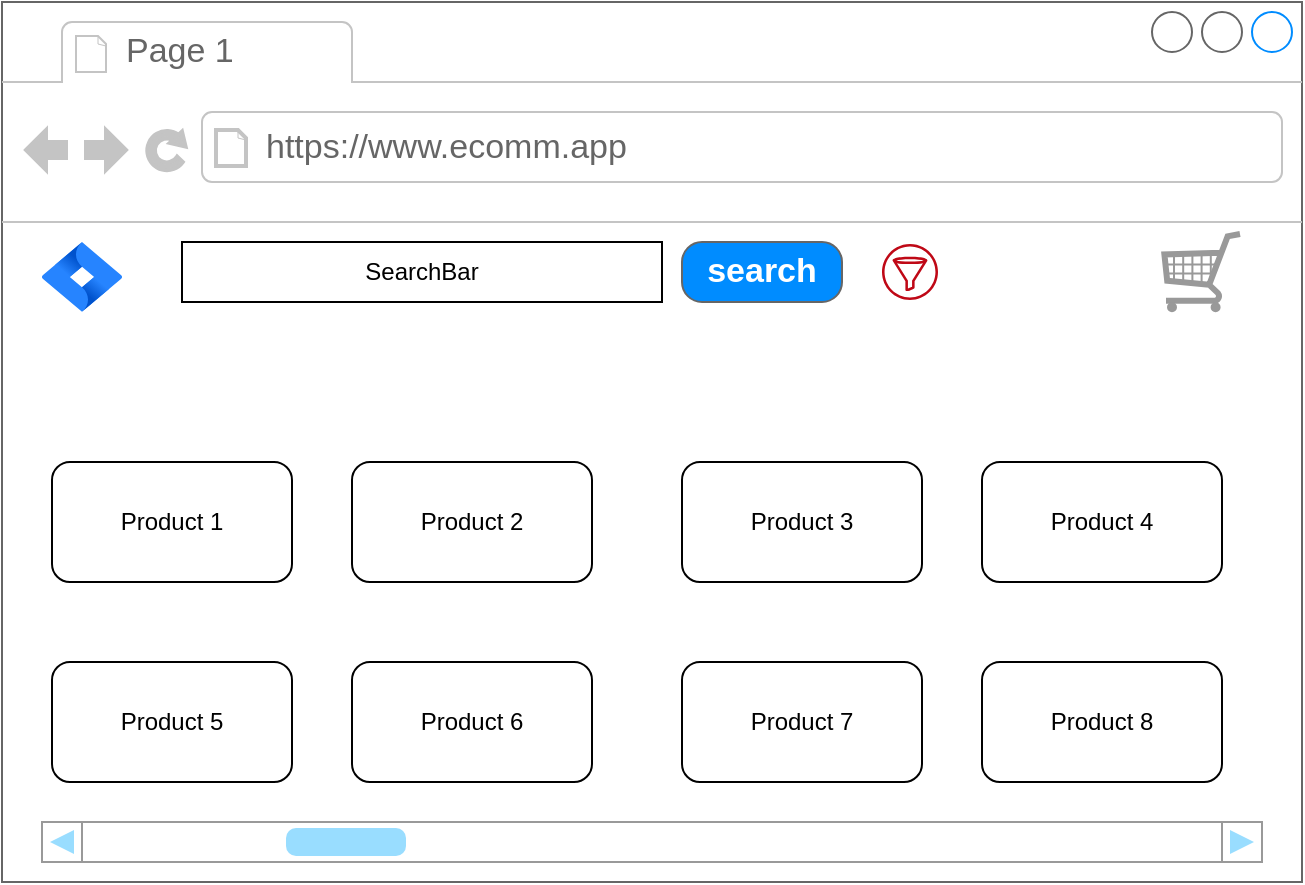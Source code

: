 <mxfile version="21.5.1" type="github" pages="2">
  <diagram id="JVPDP7Z7-6LZJ_HzKc6C" name="Page-2">
    <mxGraphModel dx="880" dy="490" grid="1" gridSize="10" guides="1" tooltips="1" connect="1" arrows="1" fold="1" page="1" pageScale="1" pageWidth="850" pageHeight="1100" math="0" shadow="0">
      <root>
        <mxCell id="0" />
        <mxCell id="1" parent="0" />
        <mxCell id="bgokgozYvS9oOgIlDetf-1" value="" style="strokeWidth=1;shadow=0;dashed=0;align=center;html=1;shape=mxgraph.mockup.containers.browserWindow;rSize=0;strokeColor=#666666;strokeColor2=#008cff;strokeColor3=#c4c4c4;mainText=,;recursiveResize=0;" vertex="1" parent="1">
          <mxGeometry x="50" y="10" width="650" height="440" as="geometry" />
        </mxCell>
        <mxCell id="bgokgozYvS9oOgIlDetf-2" value="Page 1" style="strokeWidth=1;shadow=0;dashed=0;align=center;html=1;shape=mxgraph.mockup.containers.anchor;fontSize=17;fontColor=#666666;align=left;whiteSpace=wrap;" vertex="1" parent="bgokgozYvS9oOgIlDetf-1">
          <mxGeometry x="60" y="12" width="110" height="26" as="geometry" />
        </mxCell>
        <mxCell id="bgokgozYvS9oOgIlDetf-3" value="https://www.ecomm.app" style="strokeWidth=1;shadow=0;dashed=0;align=center;html=1;shape=mxgraph.mockup.containers.anchor;rSize=0;fontSize=17;fontColor=#666666;align=left;" vertex="1" parent="bgokgozYvS9oOgIlDetf-1">
          <mxGeometry x="130" y="60" width="250" height="26" as="geometry" />
        </mxCell>
        <mxCell id="bgokgozYvS9oOgIlDetf-7" value="" style="verticalLabelPosition=bottom;shadow=0;dashed=0;align=center;html=1;verticalAlign=top;strokeWidth=1;shape=mxgraph.mockup.misc.shoppingCart;strokeColor=#999999;" vertex="1" parent="bgokgozYvS9oOgIlDetf-1">
          <mxGeometry x="580" y="115" width="40" height="40" as="geometry" />
        </mxCell>
        <mxCell id="bgokgozYvS9oOgIlDetf-9" value="" style="verticalLabelPosition=bottom;shadow=0;dashed=0;align=center;html=1;verticalAlign=top;strokeWidth=1;shape=mxgraph.mockup.navigation.scrollBar;strokeColor=#999999;barPos=20;fillColor2=#99ddff;strokeColor2=none;" vertex="1" parent="bgokgozYvS9oOgIlDetf-1">
          <mxGeometry x="20" y="410" width="610" height="20" as="geometry" />
        </mxCell>
        <mxCell id="bgokgozYvS9oOgIlDetf-13" value="" style="endArrow=none;html=1;rounded=0;exitX=0;exitY=0.75;exitDx=0;exitDy=0;entryX=1;entryY=0.75;entryDx=0;entryDy=0;" edge="1" parent="bgokgozYvS9oOgIlDetf-1">
          <mxGeometry width="50" height="50" relative="1" as="geometry">
            <mxPoint x="25" y="270" as="sourcePoint" />
            <mxPoint x="145" y="270" as="targetPoint" />
          </mxGeometry>
        </mxCell>
        <mxCell id="bgokgozYvS9oOgIlDetf-17" value="Product 2" style="rounded=1;whiteSpace=wrap;html=1;" vertex="1" parent="bgokgozYvS9oOgIlDetf-1">
          <mxGeometry x="175" y="230" width="120" height="60" as="geometry" />
        </mxCell>
        <mxCell id="bgokgozYvS9oOgIlDetf-16" value="Product 1" style="rounded=1;whiteSpace=wrap;html=1;" vertex="1" parent="bgokgozYvS9oOgIlDetf-1">
          <mxGeometry x="25" y="230" width="120" height="60" as="geometry" />
        </mxCell>
        <mxCell id="bgokgozYvS9oOgIlDetf-15" value="Product 5" style="rounded=1;whiteSpace=wrap;html=1;" vertex="1" parent="bgokgozYvS9oOgIlDetf-1">
          <mxGeometry x="25" y="330" width="120" height="60" as="geometry" />
        </mxCell>
        <mxCell id="bgokgozYvS9oOgIlDetf-14" value="Product 6" style="rounded=1;whiteSpace=wrap;html=1;" vertex="1" parent="bgokgozYvS9oOgIlDetf-1">
          <mxGeometry x="175" y="330" width="120" height="60" as="geometry" />
        </mxCell>
        <mxCell id="bgokgozYvS9oOgIlDetf-18" value="Product 3" style="rounded=1;whiteSpace=wrap;html=1;" vertex="1" parent="bgokgozYvS9oOgIlDetf-1">
          <mxGeometry x="340" y="230" width="120" height="60" as="geometry" />
        </mxCell>
        <mxCell id="bgokgozYvS9oOgIlDetf-21" value="Product 4" style="rounded=1;whiteSpace=wrap;html=1;" vertex="1" parent="bgokgozYvS9oOgIlDetf-1">
          <mxGeometry x="490" y="230" width="120" height="60" as="geometry" />
        </mxCell>
        <mxCell id="bgokgozYvS9oOgIlDetf-20" value="Product 7" style="rounded=1;whiteSpace=wrap;html=1;" vertex="1" parent="bgokgozYvS9oOgIlDetf-1">
          <mxGeometry x="340" y="330" width="120" height="60" as="geometry" />
        </mxCell>
        <mxCell id="bgokgozYvS9oOgIlDetf-19" value="Product 8" style="rounded=1;whiteSpace=wrap;html=1;" vertex="1" parent="bgokgozYvS9oOgIlDetf-1">
          <mxGeometry x="490" y="330" width="120" height="60" as="geometry" />
        </mxCell>
        <mxCell id="bgokgozYvS9oOgIlDetf-25" value="SearchBar" style="rounded=0;whiteSpace=wrap;html=1;" vertex="1" parent="bgokgozYvS9oOgIlDetf-1">
          <mxGeometry x="90" y="120" width="240" height="30" as="geometry" />
        </mxCell>
        <mxCell id="bgokgozYvS9oOgIlDetf-30" value="" style="sketch=0;outlineConnect=0;fontColor=#232F3E;gradientColor=none;fillColor=#BF0816;strokeColor=none;dashed=0;verticalLabelPosition=bottom;verticalAlign=top;align=center;html=1;fontSize=12;fontStyle=0;aspect=fixed;pointerEvents=1;shape=mxgraph.aws4.filtering_rule;" vertex="1" parent="bgokgozYvS9oOgIlDetf-1">
          <mxGeometry x="440" y="121" width="28" height="28" as="geometry" />
        </mxCell>
        <mxCell id="bgokgozYvS9oOgIlDetf-31" value="search" style="strokeWidth=1;shadow=0;dashed=0;align=center;html=1;shape=mxgraph.mockup.buttons.button;strokeColor=#666666;fontColor=#ffffff;mainText=;buttonStyle=round;fontSize=17;fontStyle=1;fillColor=#008cff;whiteSpace=wrap;" vertex="1" parent="bgokgozYvS9oOgIlDetf-1">
          <mxGeometry x="340" y="120" width="80" height="30" as="geometry" />
        </mxCell>
        <mxCell id="bgokgozYvS9oOgIlDetf-38" value="" style="image;html=1;image=img/lib/atlassian/Jira_Software_Logo.svg;" vertex="1" parent="bgokgozYvS9oOgIlDetf-1">
          <mxGeometry x="20" y="120" width="40" height="35" as="geometry" />
        </mxCell>
      </root>
    </mxGraphModel>
  </diagram>
  <diagram name="Page-1" id="NoYm7Ep-3Q0RSz-Ohl_m">
    <mxGraphModel>
      <root>
        <mxCell id="0" />
        <mxCell id="1" parent="0" />
      </root>
    </mxGraphModel>
  </diagram>
</mxfile>
